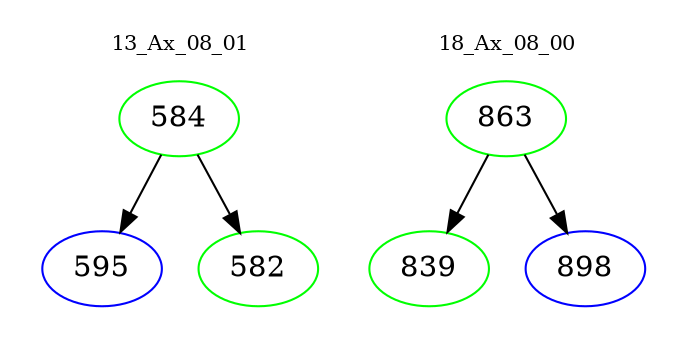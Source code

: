 digraph{
subgraph cluster_0 {
color = white
label = "13_Ax_08_01";
fontsize=10;
T0_584 [label="584", color="green"]
T0_584 -> T0_595 [color="black"]
T0_595 [label="595", color="blue"]
T0_584 -> T0_582 [color="black"]
T0_582 [label="582", color="green"]
}
subgraph cluster_1 {
color = white
label = "18_Ax_08_00";
fontsize=10;
T1_863 [label="863", color="green"]
T1_863 -> T1_839 [color="black"]
T1_839 [label="839", color="green"]
T1_863 -> T1_898 [color="black"]
T1_898 [label="898", color="blue"]
}
}
